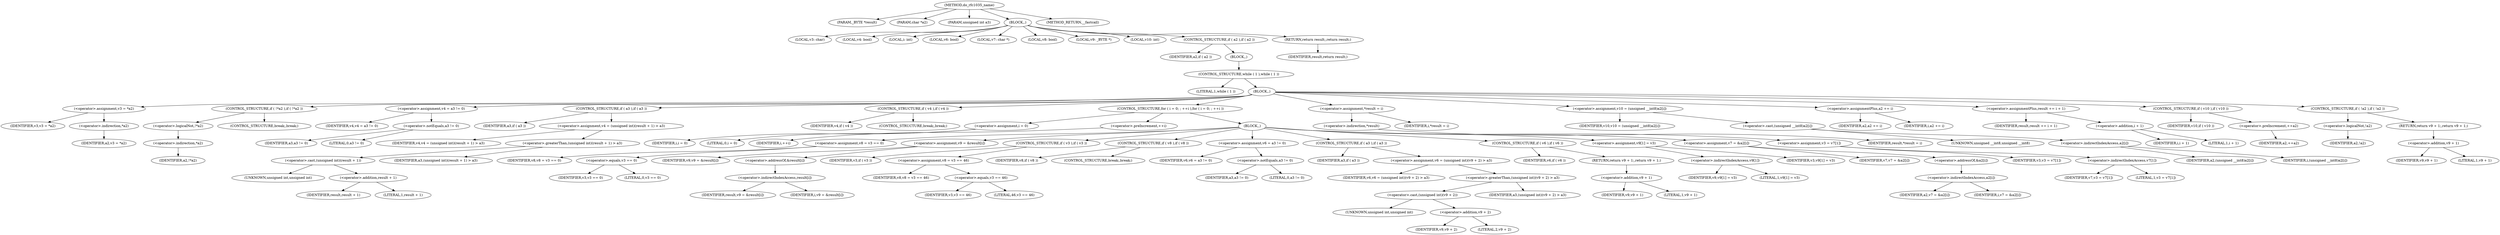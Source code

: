 digraph do_rfc1035_name {  
"1000109" [label = "(METHOD,do_rfc1035_name)" ]
"1000110" [label = "(PARAM,_BYTE *result)" ]
"1000111" [label = "(PARAM,char *a2)" ]
"1000112" [label = "(PARAM,unsigned int a3)" ]
"1000113" [label = "(BLOCK,,)" ]
"1000114" [label = "(LOCAL,v3: char)" ]
"1000115" [label = "(LOCAL,v4: bool)" ]
"1000116" [label = "(LOCAL,i: int)" ]
"1000117" [label = "(LOCAL,v6: bool)" ]
"1000118" [label = "(LOCAL,v7: char *)" ]
"1000119" [label = "(LOCAL,v8: bool)" ]
"1000120" [label = "(LOCAL,v9: _BYTE *)" ]
"1000121" [label = "(LOCAL,v10: int)" ]
"1000122" [label = "(CONTROL_STRUCTURE,if ( a2 ),if ( a2 ))" ]
"1000123" [label = "(IDENTIFIER,a2,if ( a2 ))" ]
"1000124" [label = "(BLOCK,,)" ]
"1000125" [label = "(CONTROL_STRUCTURE,while ( 1 ),while ( 1 ))" ]
"1000126" [label = "(LITERAL,1,while ( 1 ))" ]
"1000127" [label = "(BLOCK,,)" ]
"1000128" [label = "(<operator>.assignment,v3 = *a2)" ]
"1000129" [label = "(IDENTIFIER,v3,v3 = *a2)" ]
"1000130" [label = "(<operator>.indirection,*a2)" ]
"1000131" [label = "(IDENTIFIER,a2,v3 = *a2)" ]
"1000132" [label = "(CONTROL_STRUCTURE,if ( !*a2 ),if ( !*a2 ))" ]
"1000133" [label = "(<operator>.logicalNot,!*a2)" ]
"1000134" [label = "(<operator>.indirection,*a2)" ]
"1000135" [label = "(IDENTIFIER,a2,!*a2)" ]
"1000136" [label = "(CONTROL_STRUCTURE,break;,break;)" ]
"1000137" [label = "(<operator>.assignment,v4 = a3 != 0)" ]
"1000138" [label = "(IDENTIFIER,v4,v4 = a3 != 0)" ]
"1000139" [label = "(<operator>.notEquals,a3 != 0)" ]
"1000140" [label = "(IDENTIFIER,a3,a3 != 0)" ]
"1000141" [label = "(LITERAL,0,a3 != 0)" ]
"1000142" [label = "(CONTROL_STRUCTURE,if ( a3 ),if ( a3 ))" ]
"1000143" [label = "(IDENTIFIER,a3,if ( a3 ))" ]
"1000144" [label = "(<operator>.assignment,v4 = (unsigned int)(result + 1) > a3)" ]
"1000145" [label = "(IDENTIFIER,v4,v4 = (unsigned int)(result + 1) > a3)" ]
"1000146" [label = "(<operator>.greaterThan,(unsigned int)(result + 1) > a3)" ]
"1000147" [label = "(<operator>.cast,(unsigned int)(result + 1))" ]
"1000148" [label = "(UNKNOWN,unsigned int,unsigned int)" ]
"1000149" [label = "(<operator>.addition,result + 1)" ]
"1000150" [label = "(IDENTIFIER,result,result + 1)" ]
"1000151" [label = "(LITERAL,1,result + 1)" ]
"1000152" [label = "(IDENTIFIER,a3,(unsigned int)(result + 1) > a3)" ]
"1000153" [label = "(CONTROL_STRUCTURE,if ( v4 ),if ( v4 ))" ]
"1000154" [label = "(IDENTIFIER,v4,if ( v4 ))" ]
"1000155" [label = "(CONTROL_STRUCTURE,break;,break;)" ]
"1000156" [label = "(CONTROL_STRUCTURE,for ( i = 0; ; ++i ),for ( i = 0; ; ++i ))" ]
"1000157" [label = "(<operator>.assignment,i = 0)" ]
"1000158" [label = "(IDENTIFIER,i,i = 0)" ]
"1000159" [label = "(LITERAL,0,i = 0)" ]
"1000160" [label = "(<operator>.preIncrement,++i)" ]
"1000161" [label = "(IDENTIFIER,i,++i)" ]
"1000162" [label = "(BLOCK,,)" ]
"1000163" [label = "(<operator>.assignment,v8 = v3 == 0)" ]
"1000164" [label = "(IDENTIFIER,v8,v8 = v3 == 0)" ]
"1000165" [label = "(<operator>.equals,v3 == 0)" ]
"1000166" [label = "(IDENTIFIER,v3,v3 == 0)" ]
"1000167" [label = "(LITERAL,0,v3 == 0)" ]
"1000168" [label = "(<operator>.assignment,v9 = &result[i])" ]
"1000169" [label = "(IDENTIFIER,v9,v9 = &result[i])" ]
"1000170" [label = "(<operator>.addressOf,&result[i])" ]
"1000171" [label = "(<operator>.indirectIndexAccess,result[i])" ]
"1000172" [label = "(IDENTIFIER,result,v9 = &result[i])" ]
"1000173" [label = "(IDENTIFIER,i,v9 = &result[i])" ]
"1000174" [label = "(CONTROL_STRUCTURE,if ( v3 ),if ( v3 ))" ]
"1000175" [label = "(IDENTIFIER,v3,if ( v3 ))" ]
"1000176" [label = "(<operator>.assignment,v8 = v3 == 46)" ]
"1000177" [label = "(IDENTIFIER,v8,v8 = v3 == 46)" ]
"1000178" [label = "(<operator>.equals,v3 == 46)" ]
"1000179" [label = "(IDENTIFIER,v3,v3 == 46)" ]
"1000180" [label = "(LITERAL,46,v3 == 46)" ]
"1000181" [label = "(CONTROL_STRUCTURE,if ( v8 ),if ( v8 ))" ]
"1000182" [label = "(IDENTIFIER,v8,if ( v8 ))" ]
"1000183" [label = "(CONTROL_STRUCTURE,break;,break;)" ]
"1000184" [label = "(<operator>.assignment,v6 = a3 != 0)" ]
"1000185" [label = "(IDENTIFIER,v6,v6 = a3 != 0)" ]
"1000186" [label = "(<operator>.notEquals,a3 != 0)" ]
"1000187" [label = "(IDENTIFIER,a3,a3 != 0)" ]
"1000188" [label = "(LITERAL,0,a3 != 0)" ]
"1000189" [label = "(CONTROL_STRUCTURE,if ( a3 ),if ( a3 ))" ]
"1000190" [label = "(IDENTIFIER,a3,if ( a3 ))" ]
"1000191" [label = "(<operator>.assignment,v6 = (unsigned int)(v9 + 2) > a3)" ]
"1000192" [label = "(IDENTIFIER,v6,v6 = (unsigned int)(v9 + 2) > a3)" ]
"1000193" [label = "(<operator>.greaterThan,(unsigned int)(v9 + 2) > a3)" ]
"1000194" [label = "(<operator>.cast,(unsigned int)(v9 + 2))" ]
"1000195" [label = "(UNKNOWN,unsigned int,unsigned int)" ]
"1000196" [label = "(<operator>.addition,v9 + 2)" ]
"1000197" [label = "(IDENTIFIER,v9,v9 + 2)" ]
"1000198" [label = "(LITERAL,2,v9 + 2)" ]
"1000199" [label = "(IDENTIFIER,a3,(unsigned int)(v9 + 2) > a3)" ]
"1000200" [label = "(CONTROL_STRUCTURE,if ( v6 ),if ( v6 ))" ]
"1000201" [label = "(IDENTIFIER,v6,if ( v6 ))" ]
"1000202" [label = "(RETURN,return v9 + 1;,return v9 + 1;)" ]
"1000203" [label = "(<operator>.addition,v9 + 1)" ]
"1000204" [label = "(IDENTIFIER,v9,v9 + 1)" ]
"1000205" [label = "(LITERAL,1,v9 + 1)" ]
"1000206" [label = "(<operator>.assignment,v9[1] = v3)" ]
"1000207" [label = "(<operator>.indirectIndexAccess,v9[1])" ]
"1000208" [label = "(IDENTIFIER,v9,v9[1] = v3)" ]
"1000209" [label = "(LITERAL,1,v9[1] = v3)" ]
"1000210" [label = "(IDENTIFIER,v3,v9[1] = v3)" ]
"1000211" [label = "(<operator>.assignment,v7 = &a2[i])" ]
"1000212" [label = "(IDENTIFIER,v7,v7 = &a2[i])" ]
"1000213" [label = "(<operator>.addressOf,&a2[i])" ]
"1000214" [label = "(<operator>.indirectIndexAccess,a2[i])" ]
"1000215" [label = "(IDENTIFIER,a2,v7 = &a2[i])" ]
"1000216" [label = "(IDENTIFIER,i,v7 = &a2[i])" ]
"1000217" [label = "(<operator>.assignment,v3 = v7[1])" ]
"1000218" [label = "(IDENTIFIER,v3,v3 = v7[1])" ]
"1000219" [label = "(<operator>.indirectIndexAccess,v7[1])" ]
"1000220" [label = "(IDENTIFIER,v7,v3 = v7[1])" ]
"1000221" [label = "(LITERAL,1,v3 = v7[1])" ]
"1000222" [label = "(<operator>.assignment,*result = i)" ]
"1000223" [label = "(<operator>.indirection,*result)" ]
"1000224" [label = "(IDENTIFIER,result,*result = i)" ]
"1000225" [label = "(IDENTIFIER,i,*result = i)" ]
"1000226" [label = "(<operator>.assignment,v10 = (unsigned __int8)a2[i])" ]
"1000227" [label = "(IDENTIFIER,v10,v10 = (unsigned __int8)a2[i])" ]
"1000228" [label = "(<operator>.cast,(unsigned __int8)a2[i])" ]
"1000229" [label = "(UNKNOWN,unsigned __int8,unsigned __int8)" ]
"1000230" [label = "(<operator>.indirectIndexAccess,a2[i])" ]
"1000231" [label = "(IDENTIFIER,a2,(unsigned __int8)a2[i])" ]
"1000232" [label = "(IDENTIFIER,i,(unsigned __int8)a2[i])" ]
"1000233" [label = "(<operator>.assignmentPlus,a2 += i)" ]
"1000234" [label = "(IDENTIFIER,a2,a2 += i)" ]
"1000235" [label = "(IDENTIFIER,i,a2 += i)" ]
"1000236" [label = "(<operator>.assignmentPlus,result += i + 1)" ]
"1000237" [label = "(IDENTIFIER,result,result += i + 1)" ]
"1000238" [label = "(<operator>.addition,i + 1)" ]
"1000239" [label = "(IDENTIFIER,i,i + 1)" ]
"1000240" [label = "(LITERAL,1,i + 1)" ]
"1000241" [label = "(CONTROL_STRUCTURE,if ( v10 ),if ( v10 ))" ]
"1000242" [label = "(IDENTIFIER,v10,if ( v10 ))" ]
"1000243" [label = "(<operator>.preIncrement,++a2)" ]
"1000244" [label = "(IDENTIFIER,a2,++a2)" ]
"1000245" [label = "(CONTROL_STRUCTURE,if ( !a2 ),if ( !a2 ))" ]
"1000246" [label = "(<operator>.logicalNot,!a2)" ]
"1000247" [label = "(IDENTIFIER,a2,!a2)" ]
"1000248" [label = "(RETURN,return v9 + 1;,return v9 + 1;)" ]
"1000249" [label = "(<operator>.addition,v9 + 1)" ]
"1000250" [label = "(IDENTIFIER,v9,v9 + 1)" ]
"1000251" [label = "(LITERAL,1,v9 + 1)" ]
"1000252" [label = "(RETURN,return result;,return result;)" ]
"1000253" [label = "(IDENTIFIER,result,return result;)" ]
"1000254" [label = "(METHOD_RETURN,__fastcall)" ]
  "1000109" -> "1000110" 
  "1000109" -> "1000111" 
  "1000109" -> "1000112" 
  "1000109" -> "1000113" 
  "1000109" -> "1000254" 
  "1000113" -> "1000114" 
  "1000113" -> "1000115" 
  "1000113" -> "1000116" 
  "1000113" -> "1000117" 
  "1000113" -> "1000118" 
  "1000113" -> "1000119" 
  "1000113" -> "1000120" 
  "1000113" -> "1000121" 
  "1000113" -> "1000122" 
  "1000113" -> "1000252" 
  "1000122" -> "1000123" 
  "1000122" -> "1000124" 
  "1000124" -> "1000125" 
  "1000125" -> "1000126" 
  "1000125" -> "1000127" 
  "1000127" -> "1000128" 
  "1000127" -> "1000132" 
  "1000127" -> "1000137" 
  "1000127" -> "1000142" 
  "1000127" -> "1000153" 
  "1000127" -> "1000156" 
  "1000127" -> "1000222" 
  "1000127" -> "1000226" 
  "1000127" -> "1000233" 
  "1000127" -> "1000236" 
  "1000127" -> "1000241" 
  "1000127" -> "1000245" 
  "1000128" -> "1000129" 
  "1000128" -> "1000130" 
  "1000130" -> "1000131" 
  "1000132" -> "1000133" 
  "1000132" -> "1000136" 
  "1000133" -> "1000134" 
  "1000134" -> "1000135" 
  "1000137" -> "1000138" 
  "1000137" -> "1000139" 
  "1000139" -> "1000140" 
  "1000139" -> "1000141" 
  "1000142" -> "1000143" 
  "1000142" -> "1000144" 
  "1000144" -> "1000145" 
  "1000144" -> "1000146" 
  "1000146" -> "1000147" 
  "1000146" -> "1000152" 
  "1000147" -> "1000148" 
  "1000147" -> "1000149" 
  "1000149" -> "1000150" 
  "1000149" -> "1000151" 
  "1000153" -> "1000154" 
  "1000153" -> "1000155" 
  "1000156" -> "1000157" 
  "1000156" -> "1000160" 
  "1000156" -> "1000162" 
  "1000157" -> "1000158" 
  "1000157" -> "1000159" 
  "1000160" -> "1000161" 
  "1000162" -> "1000163" 
  "1000162" -> "1000168" 
  "1000162" -> "1000174" 
  "1000162" -> "1000181" 
  "1000162" -> "1000184" 
  "1000162" -> "1000189" 
  "1000162" -> "1000200" 
  "1000162" -> "1000206" 
  "1000162" -> "1000211" 
  "1000162" -> "1000217" 
  "1000163" -> "1000164" 
  "1000163" -> "1000165" 
  "1000165" -> "1000166" 
  "1000165" -> "1000167" 
  "1000168" -> "1000169" 
  "1000168" -> "1000170" 
  "1000170" -> "1000171" 
  "1000171" -> "1000172" 
  "1000171" -> "1000173" 
  "1000174" -> "1000175" 
  "1000174" -> "1000176" 
  "1000176" -> "1000177" 
  "1000176" -> "1000178" 
  "1000178" -> "1000179" 
  "1000178" -> "1000180" 
  "1000181" -> "1000182" 
  "1000181" -> "1000183" 
  "1000184" -> "1000185" 
  "1000184" -> "1000186" 
  "1000186" -> "1000187" 
  "1000186" -> "1000188" 
  "1000189" -> "1000190" 
  "1000189" -> "1000191" 
  "1000191" -> "1000192" 
  "1000191" -> "1000193" 
  "1000193" -> "1000194" 
  "1000193" -> "1000199" 
  "1000194" -> "1000195" 
  "1000194" -> "1000196" 
  "1000196" -> "1000197" 
  "1000196" -> "1000198" 
  "1000200" -> "1000201" 
  "1000200" -> "1000202" 
  "1000202" -> "1000203" 
  "1000203" -> "1000204" 
  "1000203" -> "1000205" 
  "1000206" -> "1000207" 
  "1000206" -> "1000210" 
  "1000207" -> "1000208" 
  "1000207" -> "1000209" 
  "1000211" -> "1000212" 
  "1000211" -> "1000213" 
  "1000213" -> "1000214" 
  "1000214" -> "1000215" 
  "1000214" -> "1000216" 
  "1000217" -> "1000218" 
  "1000217" -> "1000219" 
  "1000219" -> "1000220" 
  "1000219" -> "1000221" 
  "1000222" -> "1000223" 
  "1000222" -> "1000225" 
  "1000223" -> "1000224" 
  "1000226" -> "1000227" 
  "1000226" -> "1000228" 
  "1000228" -> "1000229" 
  "1000228" -> "1000230" 
  "1000230" -> "1000231" 
  "1000230" -> "1000232" 
  "1000233" -> "1000234" 
  "1000233" -> "1000235" 
  "1000236" -> "1000237" 
  "1000236" -> "1000238" 
  "1000238" -> "1000239" 
  "1000238" -> "1000240" 
  "1000241" -> "1000242" 
  "1000241" -> "1000243" 
  "1000243" -> "1000244" 
  "1000245" -> "1000246" 
  "1000245" -> "1000248" 
  "1000246" -> "1000247" 
  "1000248" -> "1000249" 
  "1000249" -> "1000250" 
  "1000249" -> "1000251" 
  "1000252" -> "1000253" 
}

